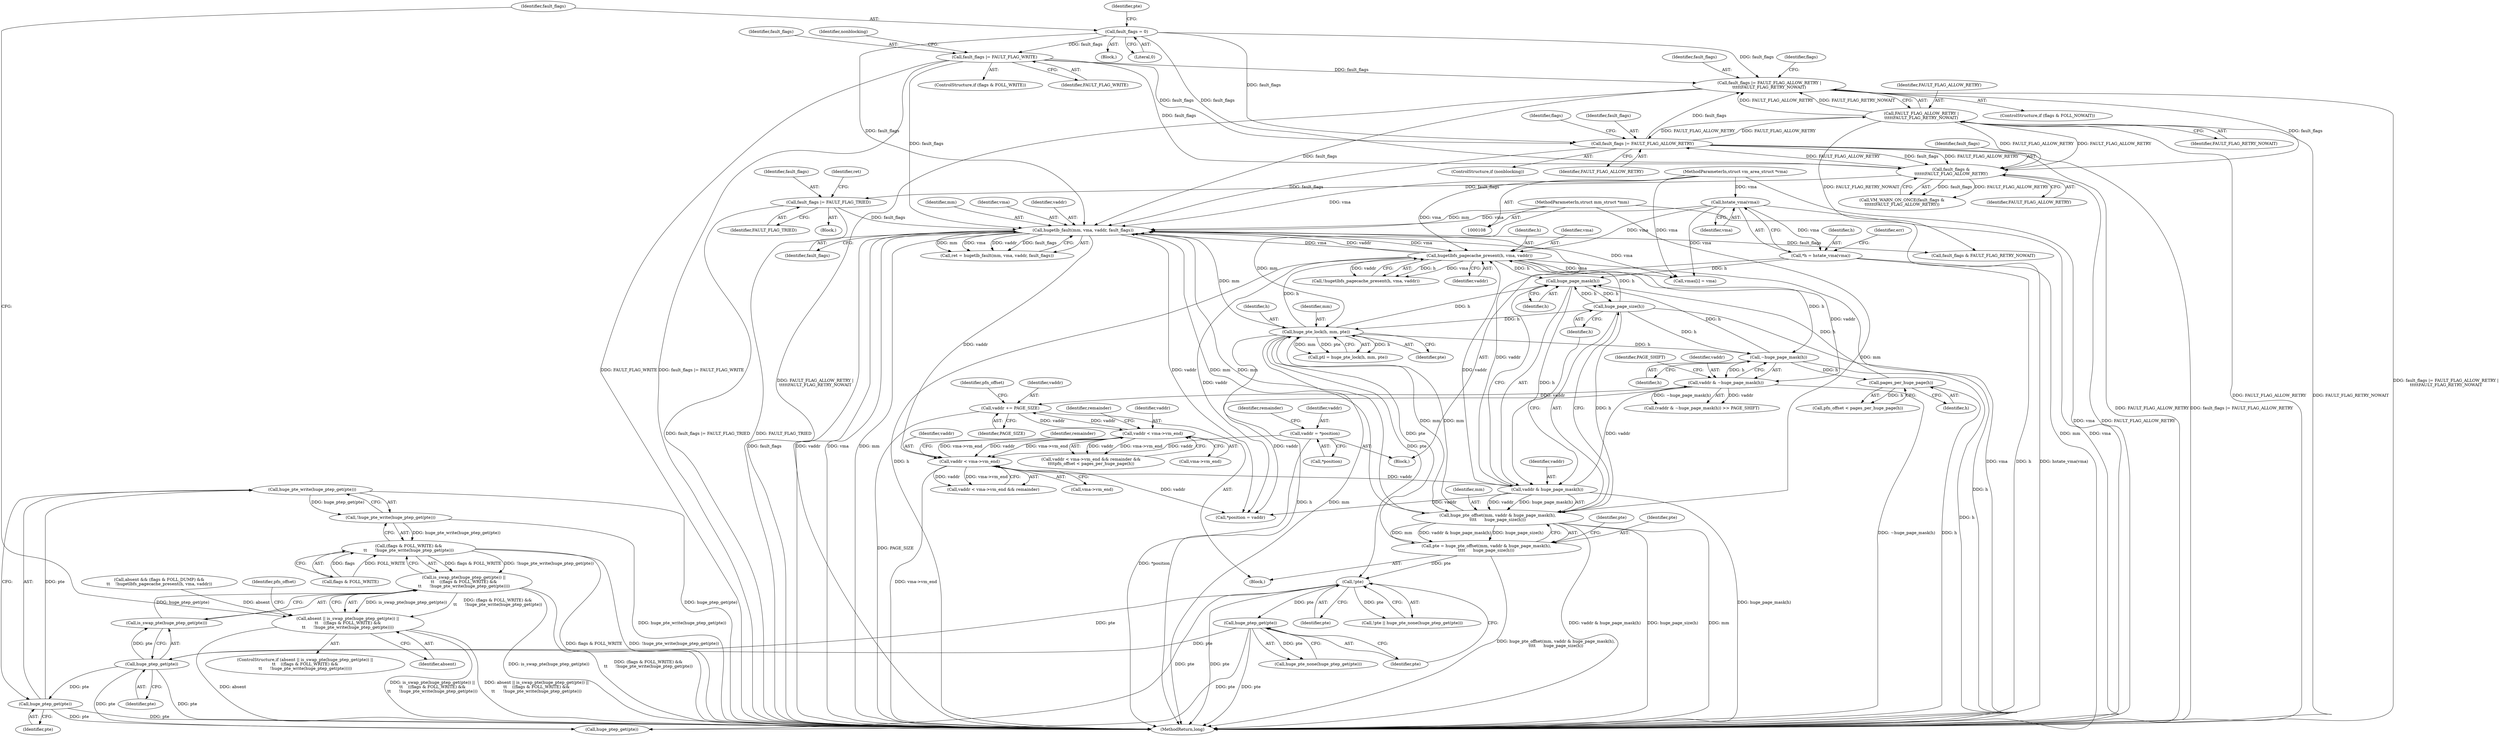 digraph "0_linux_6b3a707736301c2128ca85ce85fb13f60b5e350a_11@API" {
"1000223" [label="(Call,huge_pte_write(huge_ptep_get(pte)))"];
"1000224" [label="(Call,huge_ptep_get(pte))"];
"1000216" [label="(Call,huge_ptep_get(pte))"];
"1000185" [label="(Call,!pte)"];
"1000178" [label="(Call,huge_pte_lock(h, mm, pte))"];
"1000172" [label="(Call,huge_page_size(h))"];
"1000170" [label="(Call,huge_page_mask(h))"];
"1000388" [label="(Call,pages_per_huge_page(h))"];
"1000318" [label="(Call,~huge_page_mask(h))"];
"1000198" [label="(Call,hugetlbfs_pagecache_present(h, vma, vaddr))"];
"1000133" [label="(Call,hstate_vma(vma))"];
"1000110" [label="(MethodParameterIn,struct vm_area_struct *vma)"];
"1000271" [label="(Call,hugetlb_fault(mm, vma, vaddr, fault_flags))"];
"1000166" [label="(Call,huge_pte_offset(mm, vaddr & huge_page_mask(h),\n\t\t\t\t      huge_page_size(h)))"];
"1000109" [label="(MethodParameterIn,struct mm_struct *mm)"];
"1000168" [label="(Call,vaddr & huge_page_mask(h))"];
"1000142" [label="(Call,vaddr < vma->vm_end)"];
"1000379" [label="(Call,vaddr < vma->vm_end)"];
"1000368" [label="(Call,vaddr += PAGE_SIZE)"];
"1000316" [label="(Call,vaddr & ~huge_page_mask(h))"];
"1000121" [label="(Call,vaddr = *position)"];
"1000252" [label="(Call,fault_flags |= FAULT_FLAG_ALLOW_RETRY |\n\t\t\t\t\tFAULT_FLAG_RETRY_NOWAIT)"];
"1000229" [label="(Call,fault_flags = 0)"];
"1000245" [label="(Call,fault_flags |= FAULT_FLAG_ALLOW_RETRY)"];
"1000240" [label="(Call,fault_flags |= FAULT_FLAG_WRITE)"];
"1000254" [label="(Call,FAULT_FLAG_ALLOW_RETRY |\n\t\t\t\t\tFAULT_FLAG_RETRY_NOWAIT)"];
"1000263" [label="(Call,fault_flags &\n\t\t\t\t\t\tFAULT_FLAG_ALLOW_RETRY)"];
"1000266" [label="(Call,fault_flags |= FAULT_FLAG_TRIED)"];
"1000131" [label="(Call,*h = hstate_vma(vma))"];
"1000164" [label="(Call,pte = huge_pte_offset(mm, vaddr & huge_page_mask(h),\n\t\t\t\t      huge_page_size(h)))"];
"1000188" [label="(Call,huge_ptep_get(pte))"];
"1000222" [label="(Call,!huge_pte_write(huge_ptep_get(pte)))"];
"1000218" [label="(Call,(flags & FOLL_WRITE) &&\n\t\t      !huge_pte_write(huge_ptep_get(pte)))"];
"1000214" [label="(Call,is_swap_pte(huge_ptep_get(pte)) ||\n\t\t    ((flags & FOLL_WRITE) &&\n\t\t      !huge_pte_write(huge_ptep_get(pte))))"];
"1000212" [label="(Call,absent || is_swap_pte(huge_ptep_get(pte)) ||\n\t\t    ((flags & FOLL_WRITE) &&\n\t\t      !huge_pte_write(huge_ptep_get(pte))))"];
"1000142" [label="(Call,vaddr < vma->vm_end)"];
"1000148" [label="(Block,)"];
"1000217" [label="(Identifier,pte)"];
"1000316" [label="(Call,vaddr & ~huge_page_mask(h))"];
"1000185" [label="(Call,!pte)"];
"1000315" [label="(Call,(vaddr & ~huge_page_mask(h)) >> PAGE_SHIFT)"];
"1000369" [label="(Identifier,vaddr)"];
"1000110" [label="(MethodParameterIn,struct vm_area_struct *vma)"];
"1000169" [label="(Identifier,vaddr)"];
"1000320" [label="(Identifier,PAGE_SHIFT)"];
"1000218" [label="(Call,(flags & FOLL_WRITE) &&\n\t\t      !huge_pte_write(huge_ptep_get(pte)))"];
"1000317" [label="(Identifier,vaddr)"];
"1000259" [label="(Identifier,flags)"];
"1000240" [label="(Call,fault_flags |= FAULT_FLAG_WRITE)"];
"1000219" [label="(Call,flags & FOLL_WRITE)"];
"1000186" [label="(Identifier,pte)"];
"1000131" [label="(Call,*h = hstate_vma(vma))"];
"1000272" [label="(Identifier,mm)"];
"1000248" [label="(ControlStructure,if (flags & FOLL_NOWAIT))"];
"1000363" [label="(Call,vmas[i] = vma)"];
"1000386" [label="(Call,pfn_offset < pages_per_huge_page(h))"];
"1000385" [label="(Identifier,remainder)"];
"1000273" [label="(Identifier,vma)"];
"1000407" [label="(MethodReturn,long)"];
"1000191" [label="(Call,absent && (flags & FOLL_DUMP) &&\n\t\t    !hugetlbfs_pagecache_present(h, vma, vaddr))"];
"1000147" [label="(Identifier,remainder)"];
"1000167" [label="(Identifier,mm)"];
"1000172" [label="(Call,huge_page_size(h))"];
"1000368" [label="(Call,vaddr += PAGE_SIZE)"];
"1000254" [label="(Call,FAULT_FLAG_ALLOW_RETRY |\n\t\t\t\t\tFAULT_FLAG_RETRY_NOWAIT)"];
"1000176" [label="(Call,ptl = huge_pte_lock(h, mm, pte))"];
"1000253" [label="(Identifier,fault_flags)"];
"1000236" [label="(ControlStructure,if (flags & FOLL_WRITE))"];
"1000211" [label="(ControlStructure,if (absent || is_swap_pte(huge_ptep_get(pte)) ||\n\t\t    ((flags & FOLL_WRITE) &&\n\t\t      !huge_pte_write(huge_ptep_get(pte)))))"];
"1000171" [label="(Identifier,h)"];
"1000225" [label="(Identifier,pte)"];
"1000187" [label="(Call,huge_pte_none(huge_ptep_get(pte)))"];
"1000200" [label="(Identifier,vma)"];
"1000299" [label="(Call,fault_flags & FAULT_FLAG_RETRY_NOWAIT)"];
"1000267" [label="(Identifier,fault_flags)"];
"1000250" [label="(Identifier,flags)"];
"1000164" [label="(Call,pte = huge_pte_offset(mm, vaddr & huge_page_mask(h),\n\t\t\t\t      huge_page_size(h)))"];
"1000222" [label="(Call,!huge_pte_write(huge_ptep_get(pte)))"];
"1000165" [label="(Identifier,pte)"];
"1000199" [label="(Identifier,h)"];
"1000370" [label="(Identifier,PAGE_SIZE)"];
"1000255" [label="(Identifier,FAULT_FLAG_ALLOW_RETRY)"];
"1000121" [label="(Call,vaddr = *position)"];
"1000314" [label="(Identifier,pfn_offset)"];
"1000188" [label="(Call,huge_ptep_get(pte))"];
"1000197" [label="(Call,!hugetlbfs_pagecache_present(h, vma, vaddr))"];
"1000168" [label="(Call,vaddr & huge_page_mask(h))"];
"1000379" [label="(Call,vaddr < vma->vm_end)"];
"1000268" [label="(Identifier,FAULT_FLAG_TRIED)"];
"1000372" [label="(Identifier,pfn_offset)"];
"1000274" [label="(Identifier,vaddr)"];
"1000122" [label="(Identifier,vaddr)"];
"1000226" [label="(Block,)"];
"1000170" [label="(Call,huge_page_mask(h))"];
"1000233" [label="(Identifier,pte)"];
"1000389" [label="(Identifier,h)"];
"1000241" [label="(Identifier,fault_flags)"];
"1000252" [label="(Call,fault_flags |= FAULT_FLAG_ALLOW_RETRY |\n\t\t\t\t\tFAULT_FLAG_RETRY_NOWAIT)"];
"1000265" [label="(Identifier,FAULT_FLAG_ALLOW_RETRY)"];
"1000181" [label="(Identifier,pte)"];
"1000180" [label="(Identifier,mm)"];
"1000262" [label="(Call,VM_WARN_ON_ONCE(fault_flags &\n\t\t\t\t\t\tFAULT_FLAG_ALLOW_RETRY))"];
"1000244" [label="(Identifier,nonblocking)"];
"1000243" [label="(ControlStructure,if (nonblocking))"];
"1000137" [label="(Identifier,err)"];
"1000173" [label="(Identifier,h)"];
"1000381" [label="(Call,vma->vm_end)"];
"1000118" [label="(Block,)"];
"1000127" [label="(Identifier,remainder)"];
"1000215" [label="(Call,is_swap_pte(huge_ptep_get(pte)))"];
"1000319" [label="(Identifier,h)"];
"1000198" [label="(Call,hugetlbfs_pagecache_present(h, vma, vaddr))"];
"1000231" [label="(Literal,0)"];
"1000230" [label="(Identifier,fault_flags)"];
"1000214" [label="(Call,is_swap_pte(huge_ptep_get(pte)) ||\n\t\t    ((flags & FOLL_WRITE) &&\n\t\t      !huge_pte_write(huge_ptep_get(pte))))"];
"1000201" [label="(Identifier,vaddr)"];
"1000189" [label="(Identifier,pte)"];
"1000269" [label="(Call,ret = hugetlb_fault(mm, vma, vaddr, fault_flags))"];
"1000246" [label="(Identifier,fault_flags)"];
"1000245" [label="(Call,fault_flags |= FAULT_FLAG_ALLOW_RETRY)"];
"1000261" [label="(Block,)"];
"1000380" [label="(Identifier,vaddr)"];
"1000175" [label="(Identifier,pte)"];
"1000318" [label="(Call,~huge_page_mask(h))"];
"1000275" [label="(Identifier,fault_flags)"];
"1000229" [label="(Call,fault_flags = 0)"];
"1000109" [label="(MethodParameterIn,struct mm_struct *mm)"];
"1000256" [label="(Identifier,FAULT_FLAG_RETRY_NOWAIT)"];
"1000216" [label="(Call,huge_ptep_get(pte))"];
"1000179" [label="(Identifier,h)"];
"1000224" [label="(Call,huge_ptep_get(pte))"];
"1000271" [label="(Call,hugetlb_fault(mm, vma, vaddr, fault_flags))"];
"1000398" [label="(Call,*position = vaddr)"];
"1000166" [label="(Call,huge_pte_offset(mm, vaddr & huge_page_mask(h),\n\t\t\t\t      huge_page_size(h)))"];
"1000270" [label="(Identifier,ret)"];
"1000178" [label="(Call,huge_pte_lock(h, mm, pte))"];
"1000378" [label="(Call,vaddr < vma->vm_end && remainder &&\n\t\t\t\tpfn_offset < pages_per_huge_page(h))"];
"1000213" [label="(Identifier,absent)"];
"1000324" [label="(Call,huge_ptep_get(pte))"];
"1000388" [label="(Call,pages_per_huge_page(h))"];
"1000144" [label="(Call,vma->vm_end)"];
"1000242" [label="(Identifier,FAULT_FLAG_WRITE)"];
"1000143" [label="(Identifier,vaddr)"];
"1000264" [label="(Identifier,fault_flags)"];
"1000132" [label="(Identifier,h)"];
"1000212" [label="(Call,absent || is_swap_pte(huge_ptep_get(pte)) ||\n\t\t    ((flags & FOLL_WRITE) &&\n\t\t      !huge_pte_write(huge_ptep_get(pte))))"];
"1000141" [label="(Call,vaddr < vma->vm_end && remainder)"];
"1000247" [label="(Identifier,FAULT_FLAG_ALLOW_RETRY)"];
"1000266" [label="(Call,fault_flags |= FAULT_FLAG_TRIED)"];
"1000123" [label="(Call,*position)"];
"1000184" [label="(Call,!pte || huge_pte_none(huge_ptep_get(pte)))"];
"1000133" [label="(Call,hstate_vma(vma))"];
"1000223" [label="(Call,huge_pte_write(huge_ptep_get(pte)))"];
"1000263" [label="(Call,fault_flags &\n\t\t\t\t\t\tFAULT_FLAG_ALLOW_RETRY)"];
"1000134" [label="(Identifier,vma)"];
"1000223" -> "1000222"  [label="AST: "];
"1000223" -> "1000224"  [label="CFG: "];
"1000224" -> "1000223"  [label="AST: "];
"1000222" -> "1000223"  [label="CFG: "];
"1000223" -> "1000407"  [label="DDG: huge_ptep_get(pte)"];
"1000223" -> "1000222"  [label="DDG: huge_ptep_get(pte)"];
"1000224" -> "1000223"  [label="DDG: pte"];
"1000224" -> "1000225"  [label="CFG: "];
"1000225" -> "1000224"  [label="AST: "];
"1000224" -> "1000407"  [label="DDG: pte"];
"1000216" -> "1000224"  [label="DDG: pte"];
"1000224" -> "1000324"  [label="DDG: pte"];
"1000216" -> "1000215"  [label="AST: "];
"1000216" -> "1000217"  [label="CFG: "];
"1000217" -> "1000216"  [label="AST: "];
"1000215" -> "1000216"  [label="CFG: "];
"1000216" -> "1000407"  [label="DDG: pte"];
"1000216" -> "1000215"  [label="DDG: pte"];
"1000185" -> "1000216"  [label="DDG: pte"];
"1000188" -> "1000216"  [label="DDG: pte"];
"1000216" -> "1000324"  [label="DDG: pte"];
"1000185" -> "1000184"  [label="AST: "];
"1000185" -> "1000186"  [label="CFG: "];
"1000186" -> "1000185"  [label="AST: "];
"1000189" -> "1000185"  [label="CFG: "];
"1000184" -> "1000185"  [label="CFG: "];
"1000185" -> "1000407"  [label="DDG: pte"];
"1000185" -> "1000184"  [label="DDG: pte"];
"1000178" -> "1000185"  [label="DDG: pte"];
"1000164" -> "1000185"  [label="DDG: pte"];
"1000185" -> "1000188"  [label="DDG: pte"];
"1000185" -> "1000324"  [label="DDG: pte"];
"1000178" -> "1000176"  [label="AST: "];
"1000178" -> "1000181"  [label="CFG: "];
"1000179" -> "1000178"  [label="AST: "];
"1000180" -> "1000178"  [label="AST: "];
"1000181" -> "1000178"  [label="AST: "];
"1000176" -> "1000178"  [label="CFG: "];
"1000178" -> "1000407"  [label="DDG: h"];
"1000178" -> "1000407"  [label="DDG: mm"];
"1000178" -> "1000166"  [label="DDG: mm"];
"1000178" -> "1000170"  [label="DDG: h"];
"1000178" -> "1000176"  [label="DDG: h"];
"1000178" -> "1000176"  [label="DDG: mm"];
"1000178" -> "1000176"  [label="DDG: pte"];
"1000172" -> "1000178"  [label="DDG: h"];
"1000166" -> "1000178"  [label="DDG: mm"];
"1000109" -> "1000178"  [label="DDG: mm"];
"1000164" -> "1000178"  [label="DDG: pte"];
"1000178" -> "1000198"  [label="DDG: h"];
"1000178" -> "1000271"  [label="DDG: mm"];
"1000178" -> "1000318"  [label="DDG: h"];
"1000172" -> "1000166"  [label="AST: "];
"1000172" -> "1000173"  [label="CFG: "];
"1000173" -> "1000172"  [label="AST: "];
"1000166" -> "1000172"  [label="CFG: "];
"1000172" -> "1000407"  [label="DDG: h"];
"1000172" -> "1000170"  [label="DDG: h"];
"1000172" -> "1000166"  [label="DDG: h"];
"1000170" -> "1000172"  [label="DDG: h"];
"1000172" -> "1000198"  [label="DDG: h"];
"1000172" -> "1000318"  [label="DDG: h"];
"1000170" -> "1000168"  [label="AST: "];
"1000170" -> "1000171"  [label="CFG: "];
"1000171" -> "1000170"  [label="AST: "];
"1000168" -> "1000170"  [label="CFG: "];
"1000170" -> "1000168"  [label="DDG: h"];
"1000388" -> "1000170"  [label="DDG: h"];
"1000318" -> "1000170"  [label="DDG: h"];
"1000131" -> "1000170"  [label="DDG: h"];
"1000198" -> "1000170"  [label="DDG: h"];
"1000388" -> "1000386"  [label="AST: "];
"1000388" -> "1000389"  [label="CFG: "];
"1000389" -> "1000388"  [label="AST: "];
"1000386" -> "1000388"  [label="CFG: "];
"1000388" -> "1000407"  [label="DDG: h"];
"1000388" -> "1000386"  [label="DDG: h"];
"1000318" -> "1000388"  [label="DDG: h"];
"1000318" -> "1000316"  [label="AST: "];
"1000318" -> "1000319"  [label="CFG: "];
"1000319" -> "1000318"  [label="AST: "];
"1000316" -> "1000318"  [label="CFG: "];
"1000318" -> "1000407"  [label="DDG: h"];
"1000318" -> "1000316"  [label="DDG: h"];
"1000198" -> "1000318"  [label="DDG: h"];
"1000198" -> "1000197"  [label="AST: "];
"1000198" -> "1000201"  [label="CFG: "];
"1000199" -> "1000198"  [label="AST: "];
"1000200" -> "1000198"  [label="AST: "];
"1000201" -> "1000198"  [label="AST: "];
"1000197" -> "1000198"  [label="CFG: "];
"1000198" -> "1000407"  [label="DDG: vma"];
"1000198" -> "1000407"  [label="DDG: h"];
"1000198" -> "1000197"  [label="DDG: h"];
"1000198" -> "1000197"  [label="DDG: vma"];
"1000198" -> "1000197"  [label="DDG: vaddr"];
"1000133" -> "1000198"  [label="DDG: vma"];
"1000271" -> "1000198"  [label="DDG: vma"];
"1000110" -> "1000198"  [label="DDG: vma"];
"1000168" -> "1000198"  [label="DDG: vaddr"];
"1000198" -> "1000271"  [label="DDG: vma"];
"1000198" -> "1000271"  [label="DDG: vaddr"];
"1000198" -> "1000316"  [label="DDG: vaddr"];
"1000198" -> "1000363"  [label="DDG: vma"];
"1000198" -> "1000398"  [label="DDG: vaddr"];
"1000133" -> "1000131"  [label="AST: "];
"1000133" -> "1000134"  [label="CFG: "];
"1000134" -> "1000133"  [label="AST: "];
"1000131" -> "1000133"  [label="CFG: "];
"1000133" -> "1000407"  [label="DDG: vma"];
"1000133" -> "1000131"  [label="DDG: vma"];
"1000110" -> "1000133"  [label="DDG: vma"];
"1000133" -> "1000271"  [label="DDG: vma"];
"1000133" -> "1000363"  [label="DDG: vma"];
"1000110" -> "1000108"  [label="AST: "];
"1000110" -> "1000407"  [label="DDG: vma"];
"1000110" -> "1000271"  [label="DDG: vma"];
"1000110" -> "1000363"  [label="DDG: vma"];
"1000271" -> "1000269"  [label="AST: "];
"1000271" -> "1000275"  [label="CFG: "];
"1000272" -> "1000271"  [label="AST: "];
"1000273" -> "1000271"  [label="AST: "];
"1000274" -> "1000271"  [label="AST: "];
"1000275" -> "1000271"  [label="AST: "];
"1000269" -> "1000271"  [label="CFG: "];
"1000271" -> "1000407"  [label="DDG: fault_flags"];
"1000271" -> "1000407"  [label="DDG: vaddr"];
"1000271" -> "1000407"  [label="DDG: vma"];
"1000271" -> "1000407"  [label="DDG: mm"];
"1000271" -> "1000142"  [label="DDG: vaddr"];
"1000271" -> "1000166"  [label="DDG: mm"];
"1000271" -> "1000269"  [label="DDG: mm"];
"1000271" -> "1000269"  [label="DDG: vma"];
"1000271" -> "1000269"  [label="DDG: vaddr"];
"1000271" -> "1000269"  [label="DDG: fault_flags"];
"1000166" -> "1000271"  [label="DDG: mm"];
"1000109" -> "1000271"  [label="DDG: mm"];
"1000168" -> "1000271"  [label="DDG: vaddr"];
"1000252" -> "1000271"  [label="DDG: fault_flags"];
"1000266" -> "1000271"  [label="DDG: fault_flags"];
"1000229" -> "1000271"  [label="DDG: fault_flags"];
"1000245" -> "1000271"  [label="DDG: fault_flags"];
"1000240" -> "1000271"  [label="DDG: fault_flags"];
"1000271" -> "1000299"  [label="DDG: fault_flags"];
"1000271" -> "1000363"  [label="DDG: vma"];
"1000271" -> "1000398"  [label="DDG: vaddr"];
"1000166" -> "1000164"  [label="AST: "];
"1000167" -> "1000166"  [label="AST: "];
"1000168" -> "1000166"  [label="AST: "];
"1000164" -> "1000166"  [label="CFG: "];
"1000166" -> "1000407"  [label="DDG: vaddr & huge_page_mask(h)"];
"1000166" -> "1000407"  [label="DDG: huge_page_size(h)"];
"1000166" -> "1000407"  [label="DDG: mm"];
"1000166" -> "1000164"  [label="DDG: mm"];
"1000166" -> "1000164"  [label="DDG: vaddr & huge_page_mask(h)"];
"1000166" -> "1000164"  [label="DDG: huge_page_size(h)"];
"1000109" -> "1000166"  [label="DDG: mm"];
"1000168" -> "1000166"  [label="DDG: vaddr"];
"1000168" -> "1000166"  [label="DDG: huge_page_mask(h)"];
"1000109" -> "1000108"  [label="AST: "];
"1000109" -> "1000407"  [label="DDG: mm"];
"1000169" -> "1000168"  [label="AST: "];
"1000173" -> "1000168"  [label="CFG: "];
"1000168" -> "1000407"  [label="DDG: huge_page_mask(h)"];
"1000142" -> "1000168"  [label="DDG: vaddr"];
"1000168" -> "1000316"  [label="DDG: vaddr"];
"1000168" -> "1000398"  [label="DDG: vaddr"];
"1000142" -> "1000141"  [label="AST: "];
"1000142" -> "1000144"  [label="CFG: "];
"1000143" -> "1000142"  [label="AST: "];
"1000144" -> "1000142"  [label="AST: "];
"1000147" -> "1000142"  [label="CFG: "];
"1000141" -> "1000142"  [label="CFG: "];
"1000142" -> "1000407"  [label="DDG: vma->vm_end"];
"1000142" -> "1000141"  [label="DDG: vaddr"];
"1000142" -> "1000141"  [label="DDG: vma->vm_end"];
"1000379" -> "1000142"  [label="DDG: vaddr"];
"1000379" -> "1000142"  [label="DDG: vma->vm_end"];
"1000121" -> "1000142"  [label="DDG: vaddr"];
"1000142" -> "1000379"  [label="DDG: vma->vm_end"];
"1000142" -> "1000398"  [label="DDG: vaddr"];
"1000379" -> "1000378"  [label="AST: "];
"1000379" -> "1000381"  [label="CFG: "];
"1000380" -> "1000379"  [label="AST: "];
"1000381" -> "1000379"  [label="AST: "];
"1000385" -> "1000379"  [label="CFG: "];
"1000378" -> "1000379"  [label="CFG: "];
"1000379" -> "1000368"  [label="DDG: vaddr"];
"1000379" -> "1000378"  [label="DDG: vaddr"];
"1000379" -> "1000378"  [label="DDG: vma->vm_end"];
"1000368" -> "1000379"  [label="DDG: vaddr"];
"1000368" -> "1000148"  [label="AST: "];
"1000368" -> "1000370"  [label="CFG: "];
"1000369" -> "1000368"  [label="AST: "];
"1000370" -> "1000368"  [label="AST: "];
"1000372" -> "1000368"  [label="CFG: "];
"1000368" -> "1000407"  [label="DDG: PAGE_SIZE"];
"1000316" -> "1000368"  [label="DDG: vaddr"];
"1000316" -> "1000315"  [label="AST: "];
"1000317" -> "1000316"  [label="AST: "];
"1000320" -> "1000316"  [label="CFG: "];
"1000316" -> "1000407"  [label="DDG: ~huge_page_mask(h)"];
"1000316" -> "1000315"  [label="DDG: vaddr"];
"1000316" -> "1000315"  [label="DDG: ~huge_page_mask(h)"];
"1000316" -> "1000398"  [label="DDG: vaddr"];
"1000121" -> "1000118"  [label="AST: "];
"1000121" -> "1000123"  [label="CFG: "];
"1000122" -> "1000121"  [label="AST: "];
"1000123" -> "1000121"  [label="AST: "];
"1000127" -> "1000121"  [label="CFG: "];
"1000121" -> "1000407"  [label="DDG: *position"];
"1000252" -> "1000248"  [label="AST: "];
"1000252" -> "1000254"  [label="CFG: "];
"1000253" -> "1000252"  [label="AST: "];
"1000254" -> "1000252"  [label="AST: "];
"1000259" -> "1000252"  [label="CFG: "];
"1000252" -> "1000407"  [label="DDG: FAULT_FLAG_ALLOW_RETRY |\n\t\t\t\t\tFAULT_FLAG_RETRY_NOWAIT"];
"1000252" -> "1000407"  [label="DDG: fault_flags |= FAULT_FLAG_ALLOW_RETRY |\n\t\t\t\t\tFAULT_FLAG_RETRY_NOWAIT"];
"1000229" -> "1000252"  [label="DDG: fault_flags"];
"1000245" -> "1000252"  [label="DDG: fault_flags"];
"1000240" -> "1000252"  [label="DDG: fault_flags"];
"1000254" -> "1000252"  [label="DDG: FAULT_FLAG_ALLOW_RETRY"];
"1000254" -> "1000252"  [label="DDG: FAULT_FLAG_RETRY_NOWAIT"];
"1000252" -> "1000263"  [label="DDG: fault_flags"];
"1000229" -> "1000226"  [label="AST: "];
"1000229" -> "1000231"  [label="CFG: "];
"1000230" -> "1000229"  [label="AST: "];
"1000231" -> "1000229"  [label="AST: "];
"1000233" -> "1000229"  [label="CFG: "];
"1000229" -> "1000240"  [label="DDG: fault_flags"];
"1000229" -> "1000245"  [label="DDG: fault_flags"];
"1000229" -> "1000263"  [label="DDG: fault_flags"];
"1000245" -> "1000243"  [label="AST: "];
"1000245" -> "1000247"  [label="CFG: "];
"1000246" -> "1000245"  [label="AST: "];
"1000247" -> "1000245"  [label="AST: "];
"1000250" -> "1000245"  [label="CFG: "];
"1000245" -> "1000407"  [label="DDG: fault_flags |= FAULT_FLAG_ALLOW_RETRY"];
"1000245" -> "1000407"  [label="DDG: FAULT_FLAG_ALLOW_RETRY"];
"1000240" -> "1000245"  [label="DDG: fault_flags"];
"1000254" -> "1000245"  [label="DDG: FAULT_FLAG_ALLOW_RETRY"];
"1000263" -> "1000245"  [label="DDG: FAULT_FLAG_ALLOW_RETRY"];
"1000245" -> "1000254"  [label="DDG: FAULT_FLAG_ALLOW_RETRY"];
"1000245" -> "1000263"  [label="DDG: fault_flags"];
"1000245" -> "1000263"  [label="DDG: FAULT_FLAG_ALLOW_RETRY"];
"1000240" -> "1000236"  [label="AST: "];
"1000240" -> "1000242"  [label="CFG: "];
"1000241" -> "1000240"  [label="AST: "];
"1000242" -> "1000240"  [label="AST: "];
"1000244" -> "1000240"  [label="CFG: "];
"1000240" -> "1000407"  [label="DDG: fault_flags |= FAULT_FLAG_WRITE"];
"1000240" -> "1000407"  [label="DDG: FAULT_FLAG_WRITE"];
"1000240" -> "1000263"  [label="DDG: fault_flags"];
"1000254" -> "1000256"  [label="CFG: "];
"1000255" -> "1000254"  [label="AST: "];
"1000256" -> "1000254"  [label="AST: "];
"1000254" -> "1000407"  [label="DDG: FAULT_FLAG_ALLOW_RETRY"];
"1000254" -> "1000407"  [label="DDG: FAULT_FLAG_RETRY_NOWAIT"];
"1000263" -> "1000254"  [label="DDG: FAULT_FLAG_ALLOW_RETRY"];
"1000254" -> "1000263"  [label="DDG: FAULT_FLAG_ALLOW_RETRY"];
"1000254" -> "1000299"  [label="DDG: FAULT_FLAG_RETRY_NOWAIT"];
"1000263" -> "1000262"  [label="AST: "];
"1000263" -> "1000265"  [label="CFG: "];
"1000264" -> "1000263"  [label="AST: "];
"1000265" -> "1000263"  [label="AST: "];
"1000262" -> "1000263"  [label="CFG: "];
"1000263" -> "1000407"  [label="DDG: FAULT_FLAG_ALLOW_RETRY"];
"1000263" -> "1000262"  [label="DDG: fault_flags"];
"1000263" -> "1000262"  [label="DDG: FAULT_FLAG_ALLOW_RETRY"];
"1000263" -> "1000266"  [label="DDG: fault_flags"];
"1000266" -> "1000261"  [label="AST: "];
"1000266" -> "1000268"  [label="CFG: "];
"1000267" -> "1000266"  [label="AST: "];
"1000268" -> "1000266"  [label="AST: "];
"1000270" -> "1000266"  [label="CFG: "];
"1000266" -> "1000407"  [label="DDG: FAULT_FLAG_TRIED"];
"1000266" -> "1000407"  [label="DDG: fault_flags |= FAULT_FLAG_TRIED"];
"1000131" -> "1000118"  [label="AST: "];
"1000132" -> "1000131"  [label="AST: "];
"1000137" -> "1000131"  [label="CFG: "];
"1000131" -> "1000407"  [label="DDG: h"];
"1000131" -> "1000407"  [label="DDG: hstate_vma(vma)"];
"1000164" -> "1000148"  [label="AST: "];
"1000165" -> "1000164"  [label="AST: "];
"1000175" -> "1000164"  [label="CFG: "];
"1000164" -> "1000407"  [label="DDG: huge_pte_offset(mm, vaddr & huge_page_mask(h),\n\t\t\t\t      huge_page_size(h))"];
"1000188" -> "1000187"  [label="AST: "];
"1000188" -> "1000189"  [label="CFG: "];
"1000189" -> "1000188"  [label="AST: "];
"1000187" -> "1000188"  [label="CFG: "];
"1000188" -> "1000407"  [label="DDG: pte"];
"1000188" -> "1000187"  [label="DDG: pte"];
"1000188" -> "1000324"  [label="DDG: pte"];
"1000222" -> "1000218"  [label="AST: "];
"1000218" -> "1000222"  [label="CFG: "];
"1000222" -> "1000407"  [label="DDG: huge_pte_write(huge_ptep_get(pte))"];
"1000222" -> "1000218"  [label="DDG: huge_pte_write(huge_ptep_get(pte))"];
"1000218" -> "1000214"  [label="AST: "];
"1000218" -> "1000219"  [label="CFG: "];
"1000219" -> "1000218"  [label="AST: "];
"1000214" -> "1000218"  [label="CFG: "];
"1000218" -> "1000407"  [label="DDG: flags & FOLL_WRITE"];
"1000218" -> "1000407"  [label="DDG: !huge_pte_write(huge_ptep_get(pte))"];
"1000218" -> "1000214"  [label="DDG: flags & FOLL_WRITE"];
"1000218" -> "1000214"  [label="DDG: !huge_pte_write(huge_ptep_get(pte))"];
"1000219" -> "1000218"  [label="DDG: flags"];
"1000219" -> "1000218"  [label="DDG: FOLL_WRITE"];
"1000214" -> "1000212"  [label="AST: "];
"1000214" -> "1000215"  [label="CFG: "];
"1000215" -> "1000214"  [label="AST: "];
"1000212" -> "1000214"  [label="CFG: "];
"1000214" -> "1000407"  [label="DDG: (flags & FOLL_WRITE) &&\n\t\t      !huge_pte_write(huge_ptep_get(pte))"];
"1000214" -> "1000407"  [label="DDG: is_swap_pte(huge_ptep_get(pte))"];
"1000214" -> "1000212"  [label="DDG: is_swap_pte(huge_ptep_get(pte))"];
"1000214" -> "1000212"  [label="DDG: (flags & FOLL_WRITE) &&\n\t\t      !huge_pte_write(huge_ptep_get(pte))"];
"1000215" -> "1000214"  [label="DDG: huge_ptep_get(pte)"];
"1000212" -> "1000211"  [label="AST: "];
"1000212" -> "1000213"  [label="CFG: "];
"1000213" -> "1000212"  [label="AST: "];
"1000230" -> "1000212"  [label="CFG: "];
"1000314" -> "1000212"  [label="CFG: "];
"1000212" -> "1000407"  [label="DDG: is_swap_pte(huge_ptep_get(pte)) ||\n\t\t    ((flags & FOLL_WRITE) &&\n\t\t      !huge_pte_write(huge_ptep_get(pte)))"];
"1000212" -> "1000407"  [label="DDG: absent || is_swap_pte(huge_ptep_get(pte)) ||\n\t\t    ((flags & FOLL_WRITE) &&\n\t\t      !huge_pte_write(huge_ptep_get(pte)))"];
"1000212" -> "1000407"  [label="DDG: absent"];
"1000191" -> "1000212"  [label="DDG: absent"];
}
